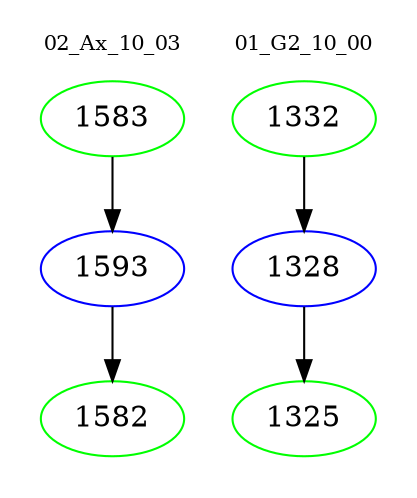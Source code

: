 digraph{
subgraph cluster_0 {
color = white
label = "02_Ax_10_03";
fontsize=10;
T0_1583 [label="1583", color="green"]
T0_1583 -> T0_1593 [color="black"]
T0_1593 [label="1593", color="blue"]
T0_1593 -> T0_1582 [color="black"]
T0_1582 [label="1582", color="green"]
}
subgraph cluster_1 {
color = white
label = "01_G2_10_00";
fontsize=10;
T1_1332 [label="1332", color="green"]
T1_1332 -> T1_1328 [color="black"]
T1_1328 [label="1328", color="blue"]
T1_1328 -> T1_1325 [color="black"]
T1_1325 [label="1325", color="green"]
}
}
